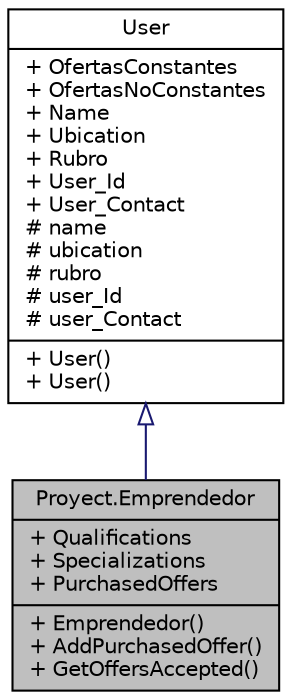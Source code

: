 digraph "Proyect.Emprendedor"
{
 // INTERACTIVE_SVG=YES
 // LATEX_PDF_SIZE
  edge [fontname="Helvetica",fontsize="10",labelfontname="Helvetica",labelfontsize="10"];
  node [fontname="Helvetica",fontsize="10",shape=record];
  Node1 [label="{Proyect.Emprendedor\n|+ Qualifications\l+ Specializations\l+ PurchasedOffers\l|+ Emprendedor()\l+ AddPurchasedOffer()\l+ GetOffersAccepted()\l}",height=0.2,width=0.4,color="black", fillcolor="grey75", style="filled", fontcolor="black",tooltip="Esta clase representa un Emprendedor, hereda de user (Tienen relaciontaxonomica)."];
  Node2 -> Node1 [dir="back",color="midnightblue",fontsize="10",style="solid",arrowtail="onormal",fontname="Helvetica"];
  Node2 [label="{User\n|+ OfertasConstantes\l+ OfertasNoConstantes\l+ Name\l+ Ubication\l+ Rubro\l+ User_Id\l+ User_Contact\l# name\l# ubication\l# rubro\l# user_Id\l# user_Contact\l|+ User()\l+ User()\l}",height=0.2,width=0.4,color="black", fillcolor="white", style="filled",URL="$classProyect_1_1User.html",tooltip="Superclase user de Emprendedor y Company (quienes estan en una relaciontaxonomica con esta clase)."];
}

